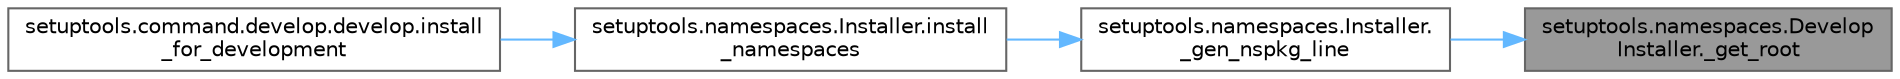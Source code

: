 digraph "setuptools.namespaces.DevelopInstaller._get_root"
{
 // LATEX_PDF_SIZE
  bgcolor="transparent";
  edge [fontname=Helvetica,fontsize=10,labelfontname=Helvetica,labelfontsize=10];
  node [fontname=Helvetica,fontsize=10,shape=box,height=0.2,width=0.4];
  rankdir="RL";
  Node1 [id="Node000001",label="setuptools.namespaces.Develop\lInstaller._get_root",height=0.2,width=0.4,color="gray40", fillcolor="grey60", style="filled", fontcolor="black",tooltip=" "];
  Node1 -> Node2 [id="edge1_Node000001_Node000002",dir="back",color="steelblue1",style="solid",tooltip=" "];
  Node2 [id="Node000002",label="setuptools.namespaces.Installer.\l_gen_nspkg_line",height=0.2,width=0.4,color="grey40", fillcolor="white", style="filled",URL="$classsetuptools_1_1namespaces_1_1_installer.html#aa317b46cfb35ed9a061da9331cb68e0a",tooltip=" "];
  Node2 -> Node3 [id="edge2_Node000002_Node000003",dir="back",color="steelblue1",style="solid",tooltip=" "];
  Node3 [id="Node000003",label="setuptools.namespaces.Installer.install\l_namespaces",height=0.2,width=0.4,color="grey40", fillcolor="white", style="filled",URL="$classsetuptools_1_1namespaces_1_1_installer.html#ad5a36deffcdb26581c67c03b5044fd6c",tooltip=" "];
  Node3 -> Node4 [id="edge3_Node000003_Node000004",dir="back",color="steelblue1",style="solid",tooltip=" "];
  Node4 [id="Node000004",label="setuptools.command.develop.develop.install\l_for_development",height=0.2,width=0.4,color="grey40", fillcolor="white", style="filled",URL="$classsetuptools_1_1command_1_1develop_1_1develop.html#a35de7e3f44f8096f0334bc5bae4f3966",tooltip=" "];
}
